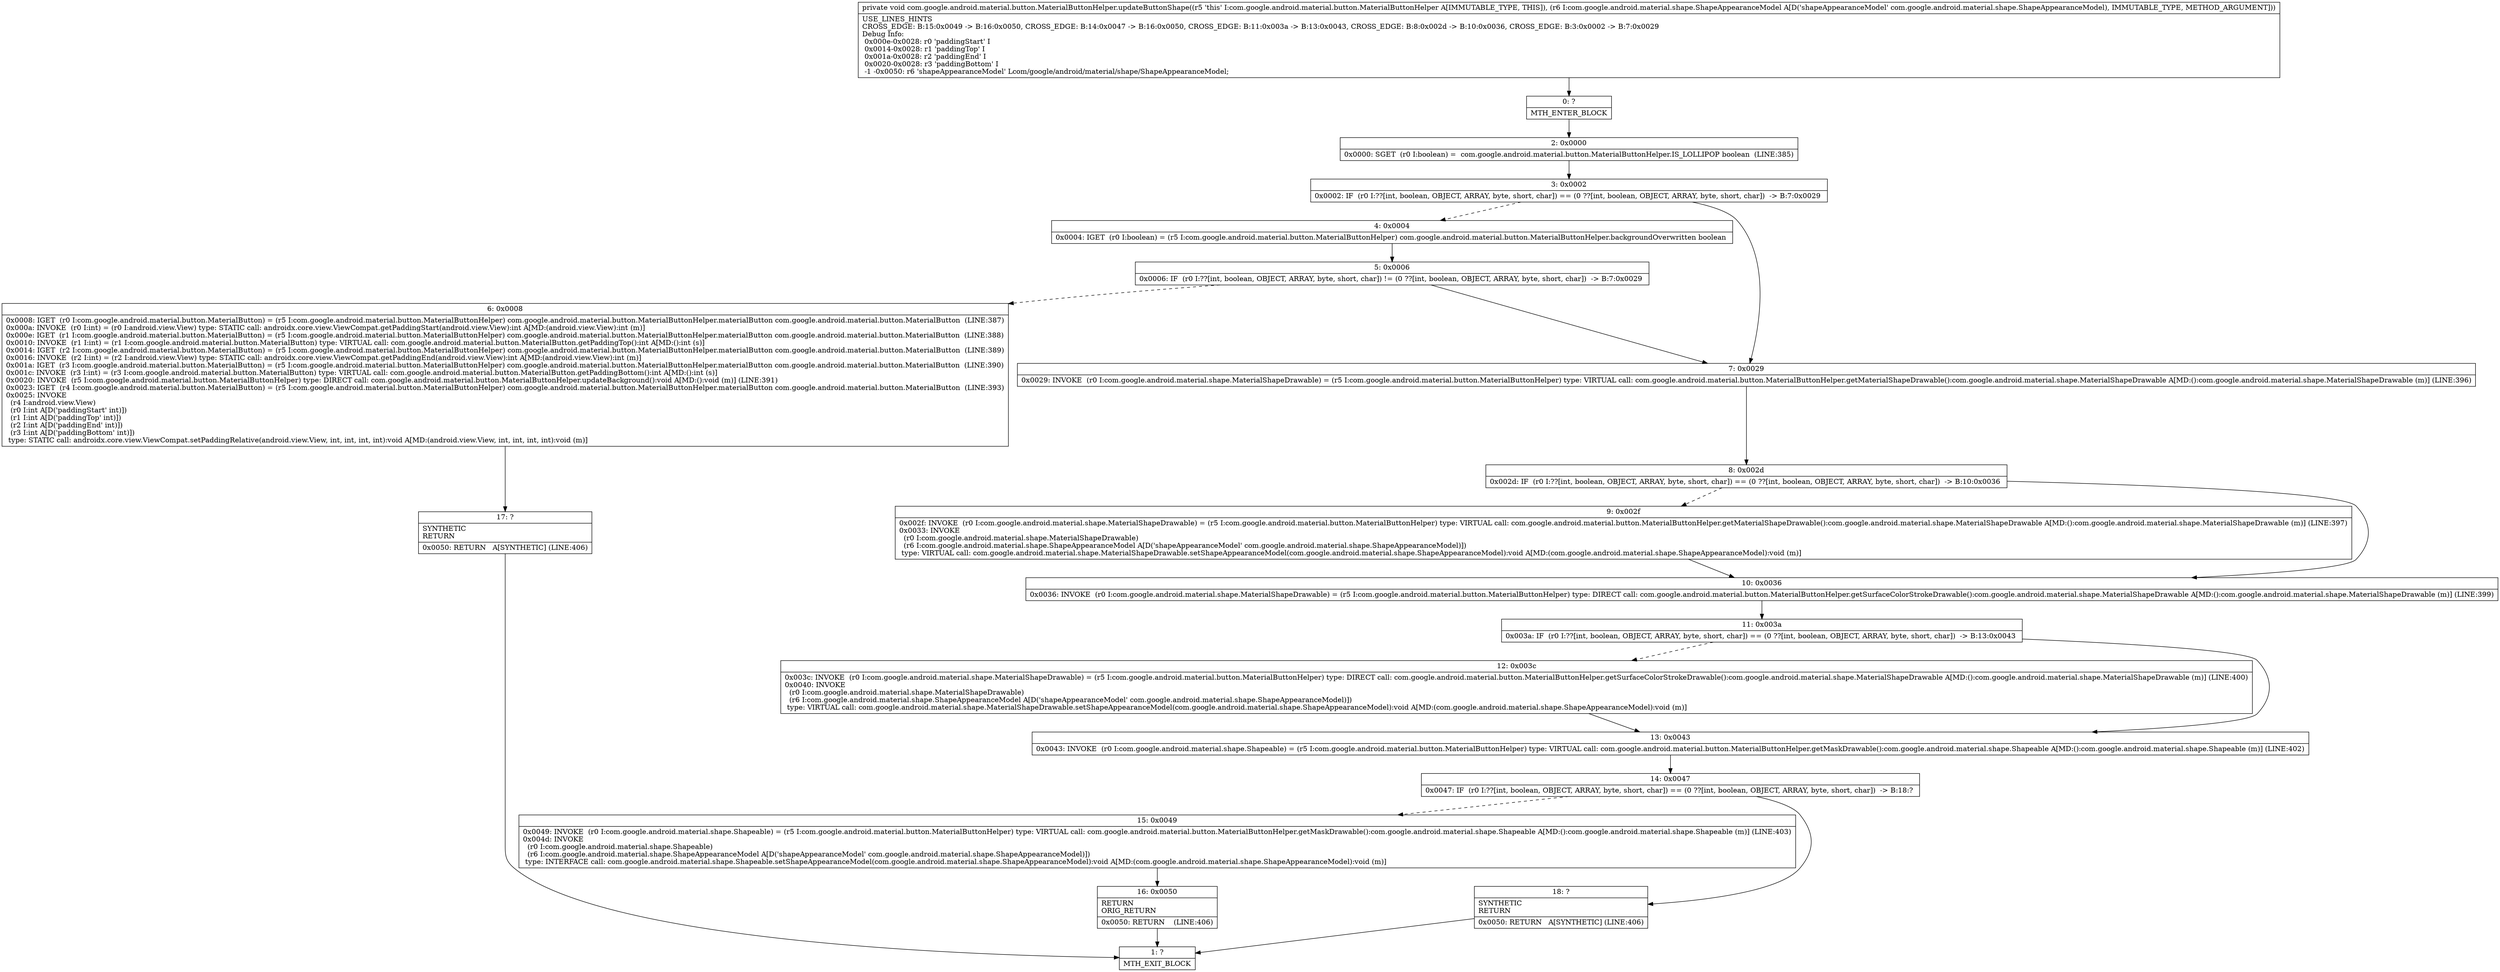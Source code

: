 digraph "CFG forcom.google.android.material.button.MaterialButtonHelper.updateButtonShape(Lcom\/google\/android\/material\/shape\/ShapeAppearanceModel;)V" {
Node_0 [shape=record,label="{0\:\ ?|MTH_ENTER_BLOCK\l}"];
Node_2 [shape=record,label="{2\:\ 0x0000|0x0000: SGET  (r0 I:boolean) =  com.google.android.material.button.MaterialButtonHelper.IS_LOLLIPOP boolean  (LINE:385)\l}"];
Node_3 [shape=record,label="{3\:\ 0x0002|0x0002: IF  (r0 I:??[int, boolean, OBJECT, ARRAY, byte, short, char]) == (0 ??[int, boolean, OBJECT, ARRAY, byte, short, char])  \-\> B:7:0x0029 \l}"];
Node_4 [shape=record,label="{4\:\ 0x0004|0x0004: IGET  (r0 I:boolean) = (r5 I:com.google.android.material.button.MaterialButtonHelper) com.google.android.material.button.MaterialButtonHelper.backgroundOverwritten boolean \l}"];
Node_5 [shape=record,label="{5\:\ 0x0006|0x0006: IF  (r0 I:??[int, boolean, OBJECT, ARRAY, byte, short, char]) != (0 ??[int, boolean, OBJECT, ARRAY, byte, short, char])  \-\> B:7:0x0029 \l}"];
Node_6 [shape=record,label="{6\:\ 0x0008|0x0008: IGET  (r0 I:com.google.android.material.button.MaterialButton) = (r5 I:com.google.android.material.button.MaterialButtonHelper) com.google.android.material.button.MaterialButtonHelper.materialButton com.google.android.material.button.MaterialButton  (LINE:387)\l0x000a: INVOKE  (r0 I:int) = (r0 I:android.view.View) type: STATIC call: androidx.core.view.ViewCompat.getPaddingStart(android.view.View):int A[MD:(android.view.View):int (m)]\l0x000e: IGET  (r1 I:com.google.android.material.button.MaterialButton) = (r5 I:com.google.android.material.button.MaterialButtonHelper) com.google.android.material.button.MaterialButtonHelper.materialButton com.google.android.material.button.MaterialButton  (LINE:388)\l0x0010: INVOKE  (r1 I:int) = (r1 I:com.google.android.material.button.MaterialButton) type: VIRTUAL call: com.google.android.material.button.MaterialButton.getPaddingTop():int A[MD:():int (s)]\l0x0014: IGET  (r2 I:com.google.android.material.button.MaterialButton) = (r5 I:com.google.android.material.button.MaterialButtonHelper) com.google.android.material.button.MaterialButtonHelper.materialButton com.google.android.material.button.MaterialButton  (LINE:389)\l0x0016: INVOKE  (r2 I:int) = (r2 I:android.view.View) type: STATIC call: androidx.core.view.ViewCompat.getPaddingEnd(android.view.View):int A[MD:(android.view.View):int (m)]\l0x001a: IGET  (r3 I:com.google.android.material.button.MaterialButton) = (r5 I:com.google.android.material.button.MaterialButtonHelper) com.google.android.material.button.MaterialButtonHelper.materialButton com.google.android.material.button.MaterialButton  (LINE:390)\l0x001c: INVOKE  (r3 I:int) = (r3 I:com.google.android.material.button.MaterialButton) type: VIRTUAL call: com.google.android.material.button.MaterialButton.getPaddingBottom():int A[MD:():int (s)]\l0x0020: INVOKE  (r5 I:com.google.android.material.button.MaterialButtonHelper) type: DIRECT call: com.google.android.material.button.MaterialButtonHelper.updateBackground():void A[MD:():void (m)] (LINE:391)\l0x0023: IGET  (r4 I:com.google.android.material.button.MaterialButton) = (r5 I:com.google.android.material.button.MaterialButtonHelper) com.google.android.material.button.MaterialButtonHelper.materialButton com.google.android.material.button.MaterialButton  (LINE:393)\l0x0025: INVOKE  \l  (r4 I:android.view.View)\l  (r0 I:int A[D('paddingStart' int)])\l  (r1 I:int A[D('paddingTop' int)])\l  (r2 I:int A[D('paddingEnd' int)])\l  (r3 I:int A[D('paddingBottom' int)])\l type: STATIC call: androidx.core.view.ViewCompat.setPaddingRelative(android.view.View, int, int, int, int):void A[MD:(android.view.View, int, int, int, int):void (m)]\l}"];
Node_17 [shape=record,label="{17\:\ ?|SYNTHETIC\lRETURN\l|0x0050: RETURN   A[SYNTHETIC] (LINE:406)\l}"];
Node_1 [shape=record,label="{1\:\ ?|MTH_EXIT_BLOCK\l}"];
Node_7 [shape=record,label="{7\:\ 0x0029|0x0029: INVOKE  (r0 I:com.google.android.material.shape.MaterialShapeDrawable) = (r5 I:com.google.android.material.button.MaterialButtonHelper) type: VIRTUAL call: com.google.android.material.button.MaterialButtonHelper.getMaterialShapeDrawable():com.google.android.material.shape.MaterialShapeDrawable A[MD:():com.google.android.material.shape.MaterialShapeDrawable (m)] (LINE:396)\l}"];
Node_8 [shape=record,label="{8\:\ 0x002d|0x002d: IF  (r0 I:??[int, boolean, OBJECT, ARRAY, byte, short, char]) == (0 ??[int, boolean, OBJECT, ARRAY, byte, short, char])  \-\> B:10:0x0036 \l}"];
Node_9 [shape=record,label="{9\:\ 0x002f|0x002f: INVOKE  (r0 I:com.google.android.material.shape.MaterialShapeDrawable) = (r5 I:com.google.android.material.button.MaterialButtonHelper) type: VIRTUAL call: com.google.android.material.button.MaterialButtonHelper.getMaterialShapeDrawable():com.google.android.material.shape.MaterialShapeDrawable A[MD:():com.google.android.material.shape.MaterialShapeDrawable (m)] (LINE:397)\l0x0033: INVOKE  \l  (r0 I:com.google.android.material.shape.MaterialShapeDrawable)\l  (r6 I:com.google.android.material.shape.ShapeAppearanceModel A[D('shapeAppearanceModel' com.google.android.material.shape.ShapeAppearanceModel)])\l type: VIRTUAL call: com.google.android.material.shape.MaterialShapeDrawable.setShapeAppearanceModel(com.google.android.material.shape.ShapeAppearanceModel):void A[MD:(com.google.android.material.shape.ShapeAppearanceModel):void (m)]\l}"];
Node_10 [shape=record,label="{10\:\ 0x0036|0x0036: INVOKE  (r0 I:com.google.android.material.shape.MaterialShapeDrawable) = (r5 I:com.google.android.material.button.MaterialButtonHelper) type: DIRECT call: com.google.android.material.button.MaterialButtonHelper.getSurfaceColorStrokeDrawable():com.google.android.material.shape.MaterialShapeDrawable A[MD:():com.google.android.material.shape.MaterialShapeDrawable (m)] (LINE:399)\l}"];
Node_11 [shape=record,label="{11\:\ 0x003a|0x003a: IF  (r0 I:??[int, boolean, OBJECT, ARRAY, byte, short, char]) == (0 ??[int, boolean, OBJECT, ARRAY, byte, short, char])  \-\> B:13:0x0043 \l}"];
Node_12 [shape=record,label="{12\:\ 0x003c|0x003c: INVOKE  (r0 I:com.google.android.material.shape.MaterialShapeDrawable) = (r5 I:com.google.android.material.button.MaterialButtonHelper) type: DIRECT call: com.google.android.material.button.MaterialButtonHelper.getSurfaceColorStrokeDrawable():com.google.android.material.shape.MaterialShapeDrawable A[MD:():com.google.android.material.shape.MaterialShapeDrawable (m)] (LINE:400)\l0x0040: INVOKE  \l  (r0 I:com.google.android.material.shape.MaterialShapeDrawable)\l  (r6 I:com.google.android.material.shape.ShapeAppearanceModel A[D('shapeAppearanceModel' com.google.android.material.shape.ShapeAppearanceModel)])\l type: VIRTUAL call: com.google.android.material.shape.MaterialShapeDrawable.setShapeAppearanceModel(com.google.android.material.shape.ShapeAppearanceModel):void A[MD:(com.google.android.material.shape.ShapeAppearanceModel):void (m)]\l}"];
Node_13 [shape=record,label="{13\:\ 0x0043|0x0043: INVOKE  (r0 I:com.google.android.material.shape.Shapeable) = (r5 I:com.google.android.material.button.MaterialButtonHelper) type: VIRTUAL call: com.google.android.material.button.MaterialButtonHelper.getMaskDrawable():com.google.android.material.shape.Shapeable A[MD:():com.google.android.material.shape.Shapeable (m)] (LINE:402)\l}"];
Node_14 [shape=record,label="{14\:\ 0x0047|0x0047: IF  (r0 I:??[int, boolean, OBJECT, ARRAY, byte, short, char]) == (0 ??[int, boolean, OBJECT, ARRAY, byte, short, char])  \-\> B:18:? \l}"];
Node_15 [shape=record,label="{15\:\ 0x0049|0x0049: INVOKE  (r0 I:com.google.android.material.shape.Shapeable) = (r5 I:com.google.android.material.button.MaterialButtonHelper) type: VIRTUAL call: com.google.android.material.button.MaterialButtonHelper.getMaskDrawable():com.google.android.material.shape.Shapeable A[MD:():com.google.android.material.shape.Shapeable (m)] (LINE:403)\l0x004d: INVOKE  \l  (r0 I:com.google.android.material.shape.Shapeable)\l  (r6 I:com.google.android.material.shape.ShapeAppearanceModel A[D('shapeAppearanceModel' com.google.android.material.shape.ShapeAppearanceModel)])\l type: INTERFACE call: com.google.android.material.shape.Shapeable.setShapeAppearanceModel(com.google.android.material.shape.ShapeAppearanceModel):void A[MD:(com.google.android.material.shape.ShapeAppearanceModel):void (m)]\l}"];
Node_16 [shape=record,label="{16\:\ 0x0050|RETURN\lORIG_RETURN\l|0x0050: RETURN    (LINE:406)\l}"];
Node_18 [shape=record,label="{18\:\ ?|SYNTHETIC\lRETURN\l|0x0050: RETURN   A[SYNTHETIC] (LINE:406)\l}"];
MethodNode[shape=record,label="{private void com.google.android.material.button.MaterialButtonHelper.updateButtonShape((r5 'this' I:com.google.android.material.button.MaterialButtonHelper A[IMMUTABLE_TYPE, THIS]), (r6 I:com.google.android.material.shape.ShapeAppearanceModel A[D('shapeAppearanceModel' com.google.android.material.shape.ShapeAppearanceModel), IMMUTABLE_TYPE, METHOD_ARGUMENT]))  | USE_LINES_HINTS\lCROSS_EDGE: B:15:0x0049 \-\> B:16:0x0050, CROSS_EDGE: B:14:0x0047 \-\> B:16:0x0050, CROSS_EDGE: B:11:0x003a \-\> B:13:0x0043, CROSS_EDGE: B:8:0x002d \-\> B:10:0x0036, CROSS_EDGE: B:3:0x0002 \-\> B:7:0x0029\lDebug Info:\l  0x000e\-0x0028: r0 'paddingStart' I\l  0x0014\-0x0028: r1 'paddingTop' I\l  0x001a\-0x0028: r2 'paddingEnd' I\l  0x0020\-0x0028: r3 'paddingBottom' I\l  \-1 \-0x0050: r6 'shapeAppearanceModel' Lcom\/google\/android\/material\/shape\/ShapeAppearanceModel;\l}"];
MethodNode -> Node_0;Node_0 -> Node_2;
Node_2 -> Node_3;
Node_3 -> Node_4[style=dashed];
Node_3 -> Node_7;
Node_4 -> Node_5;
Node_5 -> Node_6[style=dashed];
Node_5 -> Node_7;
Node_6 -> Node_17;
Node_17 -> Node_1;
Node_7 -> Node_8;
Node_8 -> Node_9[style=dashed];
Node_8 -> Node_10;
Node_9 -> Node_10;
Node_10 -> Node_11;
Node_11 -> Node_12[style=dashed];
Node_11 -> Node_13;
Node_12 -> Node_13;
Node_13 -> Node_14;
Node_14 -> Node_15[style=dashed];
Node_14 -> Node_18;
Node_15 -> Node_16;
Node_16 -> Node_1;
Node_18 -> Node_1;
}

